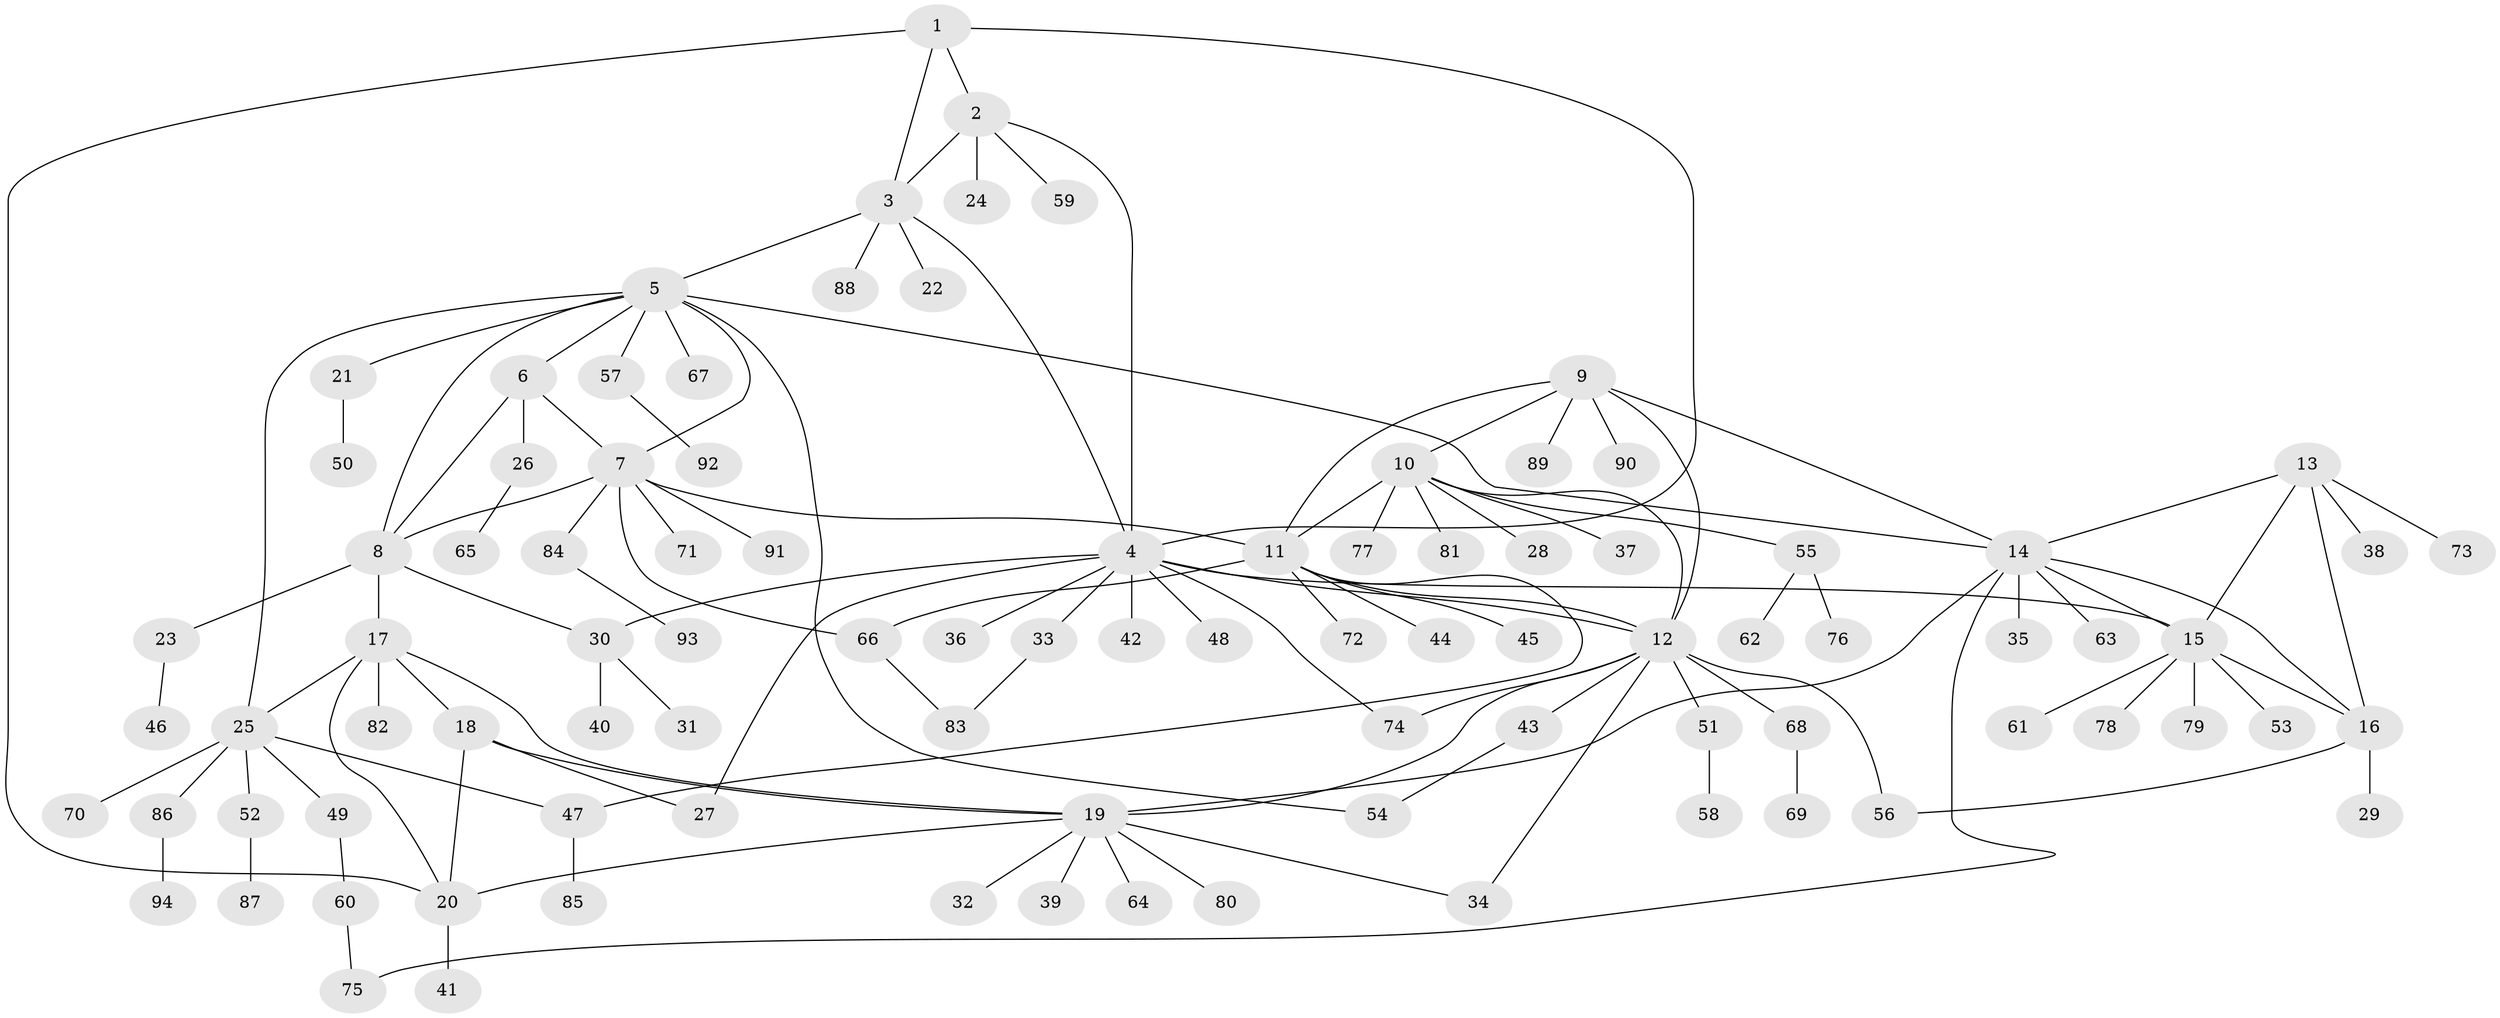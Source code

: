 // Generated by graph-tools (version 1.1) at 2025/50/03/09/25 03:50:34]
// undirected, 94 vertices, 125 edges
graph export_dot {
graph [start="1"]
  node [color=gray90,style=filled];
  1;
  2;
  3;
  4;
  5;
  6;
  7;
  8;
  9;
  10;
  11;
  12;
  13;
  14;
  15;
  16;
  17;
  18;
  19;
  20;
  21;
  22;
  23;
  24;
  25;
  26;
  27;
  28;
  29;
  30;
  31;
  32;
  33;
  34;
  35;
  36;
  37;
  38;
  39;
  40;
  41;
  42;
  43;
  44;
  45;
  46;
  47;
  48;
  49;
  50;
  51;
  52;
  53;
  54;
  55;
  56;
  57;
  58;
  59;
  60;
  61;
  62;
  63;
  64;
  65;
  66;
  67;
  68;
  69;
  70;
  71;
  72;
  73;
  74;
  75;
  76;
  77;
  78;
  79;
  80;
  81;
  82;
  83;
  84;
  85;
  86;
  87;
  88;
  89;
  90;
  91;
  92;
  93;
  94;
  1 -- 2;
  1 -- 3;
  1 -- 4;
  1 -- 20;
  2 -- 3;
  2 -- 4;
  2 -- 24;
  2 -- 59;
  3 -- 4;
  3 -- 5;
  3 -- 22;
  3 -- 88;
  4 -- 12;
  4 -- 15;
  4 -- 27;
  4 -- 30;
  4 -- 33;
  4 -- 36;
  4 -- 42;
  4 -- 48;
  4 -- 74;
  5 -- 6;
  5 -- 7;
  5 -- 8;
  5 -- 14;
  5 -- 21;
  5 -- 25;
  5 -- 54;
  5 -- 57;
  5 -- 67;
  6 -- 7;
  6 -- 8;
  6 -- 26;
  7 -- 8;
  7 -- 11;
  7 -- 66;
  7 -- 71;
  7 -- 84;
  7 -- 91;
  8 -- 17;
  8 -- 23;
  8 -- 30;
  9 -- 10;
  9 -- 11;
  9 -- 12;
  9 -- 14;
  9 -- 89;
  9 -- 90;
  10 -- 11;
  10 -- 12;
  10 -- 28;
  10 -- 37;
  10 -- 55;
  10 -- 77;
  10 -- 81;
  11 -- 12;
  11 -- 44;
  11 -- 45;
  11 -- 47;
  11 -- 66;
  11 -- 72;
  12 -- 19;
  12 -- 34;
  12 -- 43;
  12 -- 51;
  12 -- 56;
  12 -- 68;
  12 -- 74;
  13 -- 14;
  13 -- 15;
  13 -- 16;
  13 -- 38;
  13 -- 73;
  14 -- 15;
  14 -- 16;
  14 -- 19;
  14 -- 35;
  14 -- 63;
  14 -- 75;
  15 -- 16;
  15 -- 53;
  15 -- 61;
  15 -- 78;
  15 -- 79;
  16 -- 29;
  16 -- 56;
  17 -- 18;
  17 -- 19;
  17 -- 20;
  17 -- 25;
  17 -- 82;
  18 -- 19;
  18 -- 20;
  18 -- 27;
  19 -- 20;
  19 -- 32;
  19 -- 34;
  19 -- 39;
  19 -- 64;
  19 -- 80;
  20 -- 41;
  21 -- 50;
  23 -- 46;
  25 -- 47;
  25 -- 49;
  25 -- 52;
  25 -- 70;
  25 -- 86;
  26 -- 65;
  30 -- 31;
  30 -- 40;
  33 -- 83;
  43 -- 54;
  47 -- 85;
  49 -- 60;
  51 -- 58;
  52 -- 87;
  55 -- 62;
  55 -- 76;
  57 -- 92;
  60 -- 75;
  66 -- 83;
  68 -- 69;
  84 -- 93;
  86 -- 94;
}
